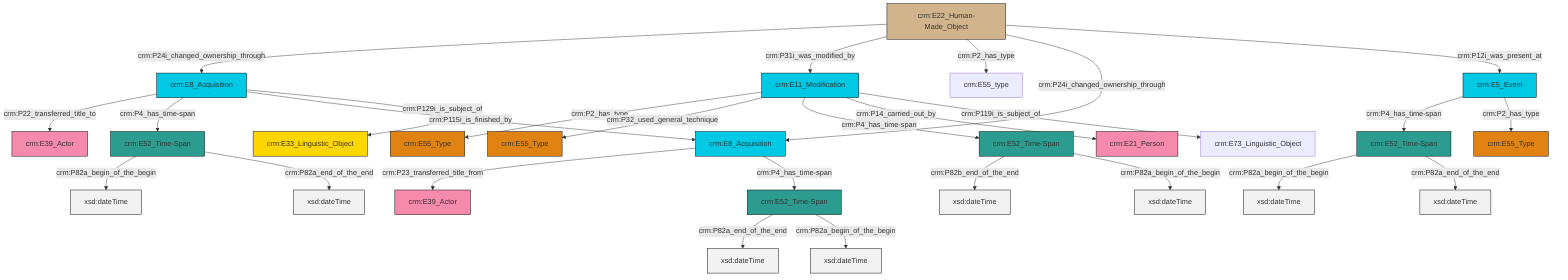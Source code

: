 graph TD
classDef Literal fill:#f2f2f2,stroke:#000000;
classDef CRM_Entity fill:#FFFFFF,stroke:#000000;
classDef Temporal_Entity fill:#00C9E6, stroke:#000000;
classDef Type fill:#E18312, stroke:#000000;
classDef Time-Span fill:#2C9C91, stroke:#000000;
classDef Appellation fill:#FFEB7F, stroke:#000000;
classDef Place fill:#008836, stroke:#000000;
classDef Persistent_Item fill:#B266B2, stroke:#000000;
classDef Conceptual_Object fill:#FFD700, stroke:#000000;
classDef Physical_Thing fill:#D2B48C, stroke:#000000;
classDef Actor fill:#f58aad, stroke:#000000;
classDef PC_Classes fill:#4ce600, stroke:#000000;
classDef Multi fill:#cccccc,stroke:#000000;

0["crm:E8_Acquisition"]:::Temporal_Entity -->|crm:P22_transferred_title_to| 1["crm:E39_Actor"]:::Actor
0["crm:E8_Acquisition"]:::Temporal_Entity -->|crm:P4_has_time-span| 2["crm:E52_Time-Span"]:::Time-Span
5["crm:E22_Human-Made_Object"]:::Physical_Thing -->|crm:P24i_changed_ownership_through| 0["crm:E8_Acquisition"]:::Temporal_Entity
6["crm:E52_Time-Span"]:::Time-Span -->|crm:P82b_end_of_the_end| 7[xsd:dateTime]:::Literal
5["crm:E22_Human-Made_Object"]:::Physical_Thing -->|crm:P31i_was_modified_by| 8["crm:E11_Modification"]:::Temporal_Entity
2["crm:E52_Time-Span"]:::Time-Span -->|crm:P82a_begin_of_the_begin| 15[xsd:dateTime]:::Literal
5["crm:E22_Human-Made_Object"]:::Physical_Thing -->|crm:P2_has_type| 3["crm:E55_type"]:::Default
9["crm:E52_Time-Span"]:::Time-Span -->|crm:P82a_begin_of_the_begin| 18[xsd:dateTime]:::Literal
13["crm:E8_Acquisition"]:::Temporal_Entity -->|crm:P23_transferred_title_from| 19["crm:E39_Actor"]:::Actor
26["crm:E5_Event"]:::Temporal_Entity -->|crm:P4_has_time-span| 9["crm:E52_Time-Span"]:::Time-Span
11["crm:E52_Time-Span"]:::Time-Span -->|crm:P82a_end_of_the_end| 27[xsd:dateTime]:::Literal
8["crm:E11_Modification"]:::Temporal_Entity -->|crm:P2_has_type| 28["crm:E55_Type"]:::Type
0["crm:E8_Acquisition"]:::Temporal_Entity -->|crm:P115i_is_finished_by| 13["crm:E8_Acquisition"]:::Temporal_Entity
8["crm:E11_Modification"]:::Temporal_Entity -->|crm:P32_used_general_technique| 29["crm:E55_Type"]:::Type
9["crm:E52_Time-Span"]:::Time-Span -->|crm:P82a_end_of_the_end| 32[xsd:dateTime]:::Literal
8["crm:E11_Modification"]:::Temporal_Entity -->|crm:P4_has_time-span| 6["crm:E52_Time-Span"]:::Time-Span
6["crm:E52_Time-Span"]:::Time-Span -->|crm:P82a_begin_of_the_begin| 37[xsd:dateTime]:::Literal
13["crm:E8_Acquisition"]:::Temporal_Entity -->|crm:P4_has_time-span| 11["crm:E52_Time-Span"]:::Time-Span
2["crm:E52_Time-Span"]:::Time-Span -->|crm:P82a_end_of_the_end| 40[xsd:dateTime]:::Literal
8["crm:E11_Modification"]:::Temporal_Entity -->|crm:P14_carried_out_by| 38["crm:E21_Person"]:::Actor
5["crm:E22_Human-Made_Object"]:::Physical_Thing -->|crm:P24i_changed_ownership_through| 13["crm:E8_Acquisition"]:::Temporal_Entity
8["crm:E11_Modification"]:::Temporal_Entity -->|crm:P119i_is_subject_of| 30["crm:E73_Linguistic_Object"]:::Default
0["crm:E8_Acquisition"]:::Temporal_Entity -->|crm:P129i_is_subject_of| 20["crm:E33_Linguistic_Object"]:::Conceptual_Object
5["crm:E22_Human-Made_Object"]:::Physical_Thing -->|crm:P12i_was_present_at| 26["crm:E5_Event"]:::Temporal_Entity
11["crm:E52_Time-Span"]:::Time-Span -->|crm:P82a_begin_of_the_begin| 43[xsd:dateTime]:::Literal
26["crm:E5_Event"]:::Temporal_Entity -->|crm:P2_has_type| 22["crm:E55_Type"]:::Type